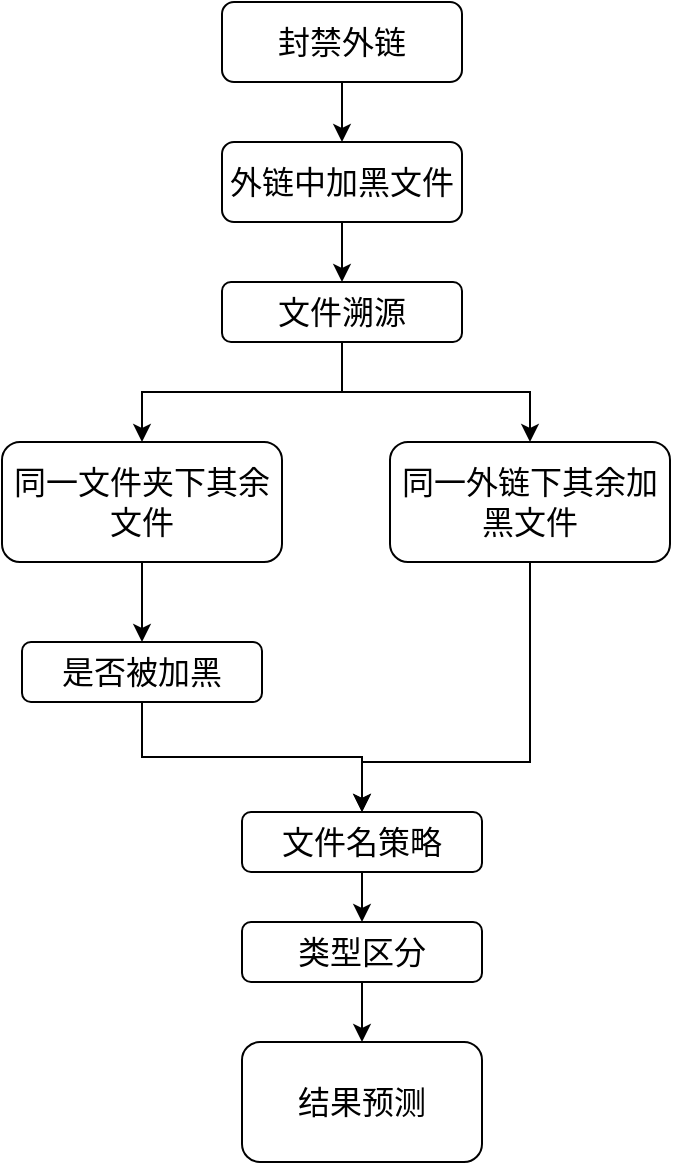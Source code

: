 <mxfile version="21.3.5" type="github">
  <diagram name="第 1 页" id="Yv2DWsJKGUjuq9HnccB8">
    <mxGraphModel dx="954" dy="590" grid="1" gridSize="10" guides="1" tooltips="1" connect="1" arrows="1" fold="1" page="1" pageScale="1" pageWidth="827" pageHeight="1169" math="0" shadow="0">
      <root>
        <mxCell id="0" />
        <mxCell id="1" parent="0" />
        <mxCell id="4FuAAJ61GYCt7lyNMh1s-7" value="" style="edgeStyle=orthogonalEdgeStyle;rounded=0;orthogonalLoop=1;jettySize=auto;html=1;entryX=0.5;entryY=0;entryDx=0;entryDy=0;" parent="1" source="4FuAAJ61GYCt7lyNMh1s-1" target="4FuAAJ61GYCt7lyNMh1s-2" edge="1">
          <mxGeometry relative="1" as="geometry" />
        </mxCell>
        <mxCell id="4FuAAJ61GYCt7lyNMh1s-1" value="封禁外链" style="rounded=1;whiteSpace=wrap;html=1;fontSize=16;" parent="1" vertex="1">
          <mxGeometry x="260" y="150" width="120" height="40" as="geometry" />
        </mxCell>
        <mxCell id="4FuAAJ61GYCt7lyNMh1s-8" value="" style="edgeStyle=orthogonalEdgeStyle;rounded=0;orthogonalLoop=1;jettySize=auto;html=1;" parent="1" source="4FuAAJ61GYCt7lyNMh1s-2" target="4FuAAJ61GYCt7lyNMh1s-4" edge="1">
          <mxGeometry relative="1" as="geometry" />
        </mxCell>
        <mxCell id="4FuAAJ61GYCt7lyNMh1s-2" value="外链中加黑文件" style="rounded=1;whiteSpace=wrap;html=1;fontSize=16;" parent="1" vertex="1">
          <mxGeometry x="260" y="220" width="120" height="40" as="geometry" />
        </mxCell>
        <mxCell id="4FuAAJ61GYCt7lyNMh1s-10" value="" style="edgeStyle=orthogonalEdgeStyle;rounded=0;orthogonalLoop=1;jettySize=auto;html=1;" parent="1" source="4FuAAJ61GYCt7lyNMh1s-3" target="4FuAAJ61GYCt7lyNMh1s-5" edge="1">
          <mxGeometry relative="1" as="geometry" />
        </mxCell>
        <mxCell id="4FuAAJ61GYCt7lyNMh1s-3" value="同一文件夹下其余文件" style="rounded=1;whiteSpace=wrap;html=1;fontSize=16;" parent="1" vertex="1">
          <mxGeometry x="150" y="370" width="140" height="60" as="geometry" />
        </mxCell>
        <mxCell id="4FuAAJ61GYCt7lyNMh1s-9" value="" style="edgeStyle=orthogonalEdgeStyle;rounded=0;orthogonalLoop=1;jettySize=auto;html=1;" parent="1" source="4FuAAJ61GYCt7lyNMh1s-4" target="4FuAAJ61GYCt7lyNMh1s-3" edge="1">
          <mxGeometry relative="1" as="geometry" />
        </mxCell>
        <mxCell id="fXgBxiSn7Ebk1GxIluip-2" style="edgeStyle=orthogonalEdgeStyle;rounded=0;orthogonalLoop=1;jettySize=auto;html=1;" edge="1" parent="1" source="4FuAAJ61GYCt7lyNMh1s-4" target="fXgBxiSn7Ebk1GxIluip-1">
          <mxGeometry relative="1" as="geometry" />
        </mxCell>
        <mxCell id="4FuAAJ61GYCt7lyNMh1s-4" value="文件溯源" style="rounded=1;whiteSpace=wrap;html=1;fontSize=16;" parent="1" vertex="1">
          <mxGeometry x="260" y="290" width="120" height="30" as="geometry" />
        </mxCell>
        <mxCell id="4FuAAJ61GYCt7lyNMh1s-11" value="" style="edgeStyle=orthogonalEdgeStyle;rounded=0;orthogonalLoop=1;jettySize=auto;html=1;" parent="1" source="4FuAAJ61GYCt7lyNMh1s-5" target="4FuAAJ61GYCt7lyNMh1s-6" edge="1">
          <mxGeometry relative="1" as="geometry" />
        </mxCell>
        <mxCell id="4FuAAJ61GYCt7lyNMh1s-5" value="是否被加黑" style="rounded=1;whiteSpace=wrap;html=1;fontSize=16;" parent="1" vertex="1">
          <mxGeometry x="160" y="470" width="120" height="30" as="geometry" />
        </mxCell>
        <mxCell id="fXgBxiSn7Ebk1GxIluip-5" value="" style="edgeStyle=orthogonalEdgeStyle;rounded=0;orthogonalLoop=1;jettySize=auto;html=1;" edge="1" parent="1" source="4FuAAJ61GYCt7lyNMh1s-6" target="fXgBxiSn7Ebk1GxIluip-4">
          <mxGeometry relative="1" as="geometry" />
        </mxCell>
        <mxCell id="4FuAAJ61GYCt7lyNMh1s-6" value="文件名策略" style="rounded=1;whiteSpace=wrap;html=1;fontSize=16;" parent="1" vertex="1">
          <mxGeometry x="270" y="555" width="120" height="30" as="geometry" />
        </mxCell>
        <mxCell id="fXgBxiSn7Ebk1GxIluip-3" style="edgeStyle=orthogonalEdgeStyle;rounded=0;orthogonalLoop=1;jettySize=auto;html=1;entryX=0.5;entryY=0;entryDx=0;entryDy=0;" edge="1" parent="1" source="fXgBxiSn7Ebk1GxIluip-1" target="4FuAAJ61GYCt7lyNMh1s-6">
          <mxGeometry relative="1" as="geometry">
            <Array as="points">
              <mxPoint x="414" y="530" />
              <mxPoint x="330" y="530" />
            </Array>
          </mxGeometry>
        </mxCell>
        <mxCell id="fXgBxiSn7Ebk1GxIluip-1" value="同一外链下其余加黑文件" style="rounded=1;whiteSpace=wrap;html=1;fontSize=16;" vertex="1" parent="1">
          <mxGeometry x="344" y="370" width="140" height="60" as="geometry" />
        </mxCell>
        <mxCell id="fXgBxiSn7Ebk1GxIluip-7" value="" style="edgeStyle=orthogonalEdgeStyle;rounded=0;orthogonalLoop=1;jettySize=auto;html=1;" edge="1" parent="1" source="fXgBxiSn7Ebk1GxIluip-4" target="fXgBxiSn7Ebk1GxIluip-6">
          <mxGeometry relative="1" as="geometry" />
        </mxCell>
        <mxCell id="fXgBxiSn7Ebk1GxIluip-4" value="类型区分" style="whiteSpace=wrap;html=1;fontSize=16;rounded=1;" vertex="1" parent="1">
          <mxGeometry x="270" y="610" width="120" height="30" as="geometry" />
        </mxCell>
        <mxCell id="fXgBxiSn7Ebk1GxIluip-6" value="结果预测" style="whiteSpace=wrap;html=1;fontSize=16;rounded=1;" vertex="1" parent="1">
          <mxGeometry x="270" y="670" width="120" height="60" as="geometry" />
        </mxCell>
      </root>
    </mxGraphModel>
  </diagram>
</mxfile>
